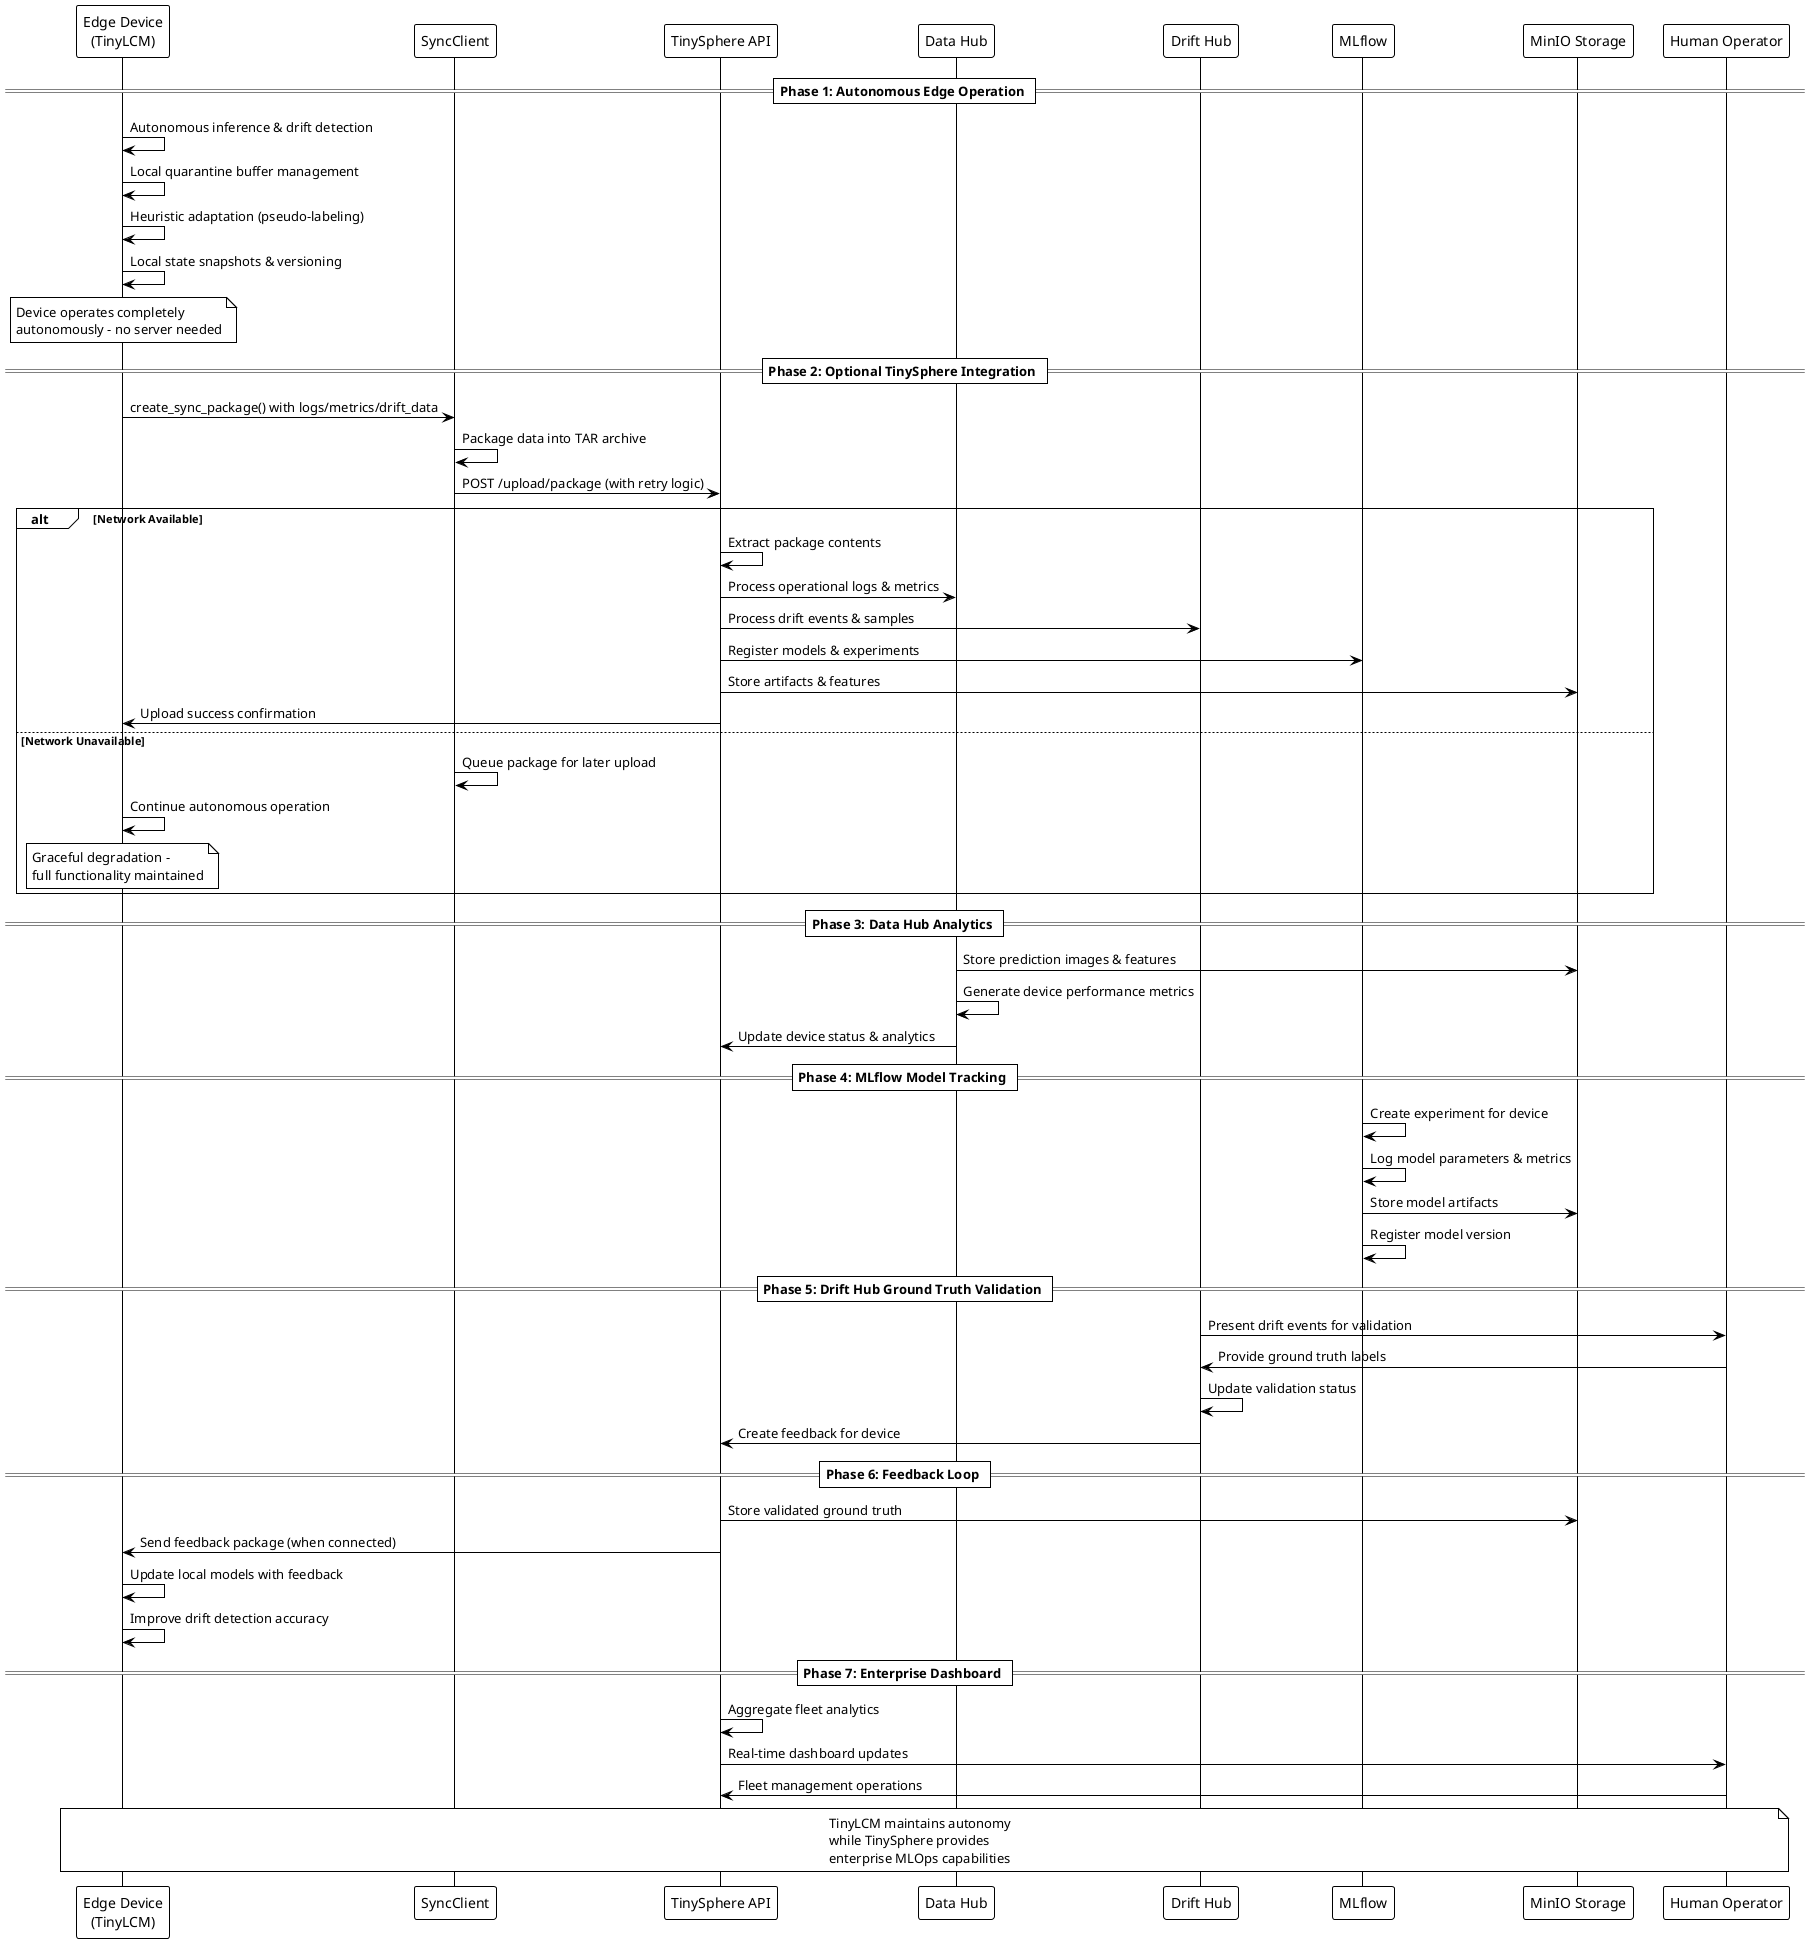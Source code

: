 @startuml TinyLCM-TinySphere Integration Sequence
!theme plain
skinparam backgroundColor white
skinparam participantBackgroundColor white
skinparam participantBorderColor black
skinparam sequenceArrowColor black

participant "Edge Device\n(TinyLCM)" as Edge
participant "SyncClient" as Sync
participant "TinySphere API" as API
participant "Data Hub" as DataHub
participant "Drift Hub" as DriftHub
participant "MLflow" as MLflow
participant "MinIO Storage" as MinIO
participant "Human Operator" as Human

== Phase 1: Autonomous Edge Operation ==
Edge -> Edge: Autonomous inference & drift detection
Edge -> Edge: Local quarantine buffer management
Edge -> Edge: Heuristic adaptation (pseudo-labeling)
Edge -> Edge: Local state snapshots & versioning

note over Edge: Device operates completely\nautonomously - no server needed

== Phase 2: Optional TinySphere Integration ==
Edge -> Sync: create_sync_package() with logs/metrics/drift_data
Sync -> Sync: Package data into TAR archive
Sync -> API: POST /upload/package (with retry logic)

alt Network Available
    API -> API: Extract package contents
    API -> DataHub: Process operational logs & metrics
    API -> DriftHub: Process drift events & samples
    API -> MLflow: Register models & experiments
    API -> MinIO: Store artifacts & features
    API -> Edge: Upload success confirmation
else Network Unavailable
    Sync -> Sync: Queue package for later upload
    Edge -> Edge: Continue autonomous operation
    note over Edge: Graceful degradation -\nfull functionality maintained
end

== Phase 3: Data Hub Analytics ==
DataHub -> MinIO: Store prediction images & features
DataHub -> DataHub: Generate device performance metrics
DataHub -> API: Update device status & analytics

== Phase 4: MLflow Model Tracking ==
MLflow -> MLflow: Create experiment for device
MLflow -> MLflow: Log model parameters & metrics
MLflow -> MinIO: Store model artifacts
MLflow -> MLflow: Register model version

== Phase 5: Drift Hub Ground Truth Validation ==
DriftHub -> Human: Present drift events for validation
Human -> DriftHub: Provide ground truth labels
DriftHub -> DriftHub: Update validation status
DriftHub -> API: Create feedback for device

== Phase 6: Feedback Loop ==
API -> MinIO: Store validated ground truth
API -> Edge: Send feedback package (when connected)
Edge -> Edge: Update local models with feedback
Edge -> Edge: Improve drift detection accuracy

== Phase 7: Enterprise Dashboard ==
API -> API: Aggregate fleet analytics
API -> Human: Real-time dashboard updates
Human -> API: Fleet management operations

note over Edge, Human: TinyLCM maintains autonomy\nwhile TinySphere provides\nenterprise MLOps capabilities

@enduml